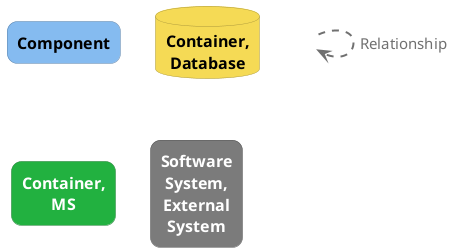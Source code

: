 @startuml
set separator none

skinparam {
  shadowing false
  arrowFontSize 15
  defaultTextAlignment center
  wrapWidth 100
  maxMessageSize 100
}
hide stereotype

skinparam rectangle<<_transparent>> {
  BorderColor transparent
  BackgroundColor transparent
  FontColor transparent
}

skinparam rectangle<<1>> {
  BackgroundColor #85bbf0
  FontColor #000000
  BorderColor #5d82a8
  roundCorner 20
}
rectangle "==Component" <<1>>

skinparam database<<2>> {
  BackgroundColor #f5da55
  FontColor #000000
  BorderColor #ab983b
}
database "==Container, Database" <<2>>

skinparam rectangle<<3>> {
  BackgroundColor #22b140
  FontColor #ffffff
  BorderColor #177b2c
  roundCorner 20
}
rectangle "==Container, MS" <<3>>

skinparam rectangle<<4>> {
  BackgroundColor #7b7b7b
  FontColor #ffffff
  BorderColor #565656
  roundCorner 20
}
rectangle "==Software System, External System" <<4>>

rectangle "." <<_transparent>> as 5
5 .[#707070,thickness=2].> 5 : "<color:#707070>Relationship"


@enduml